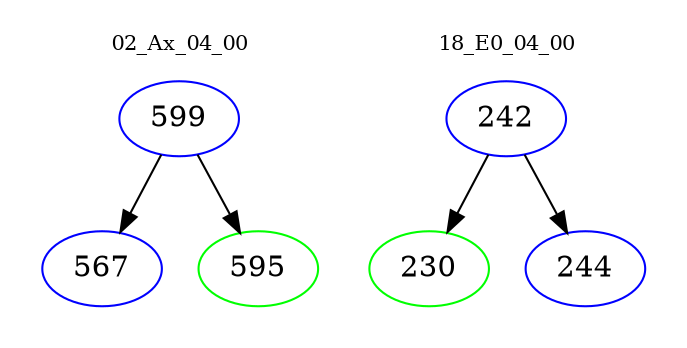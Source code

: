 digraph{
subgraph cluster_0 {
color = white
label = "02_Ax_04_00";
fontsize=10;
T0_599 [label="599", color="blue"]
T0_599 -> T0_567 [color="black"]
T0_567 [label="567", color="blue"]
T0_599 -> T0_595 [color="black"]
T0_595 [label="595", color="green"]
}
subgraph cluster_1 {
color = white
label = "18_E0_04_00";
fontsize=10;
T1_242 [label="242", color="blue"]
T1_242 -> T1_230 [color="black"]
T1_230 [label="230", color="green"]
T1_242 -> T1_244 [color="black"]
T1_244 [label="244", color="blue"]
}
}
